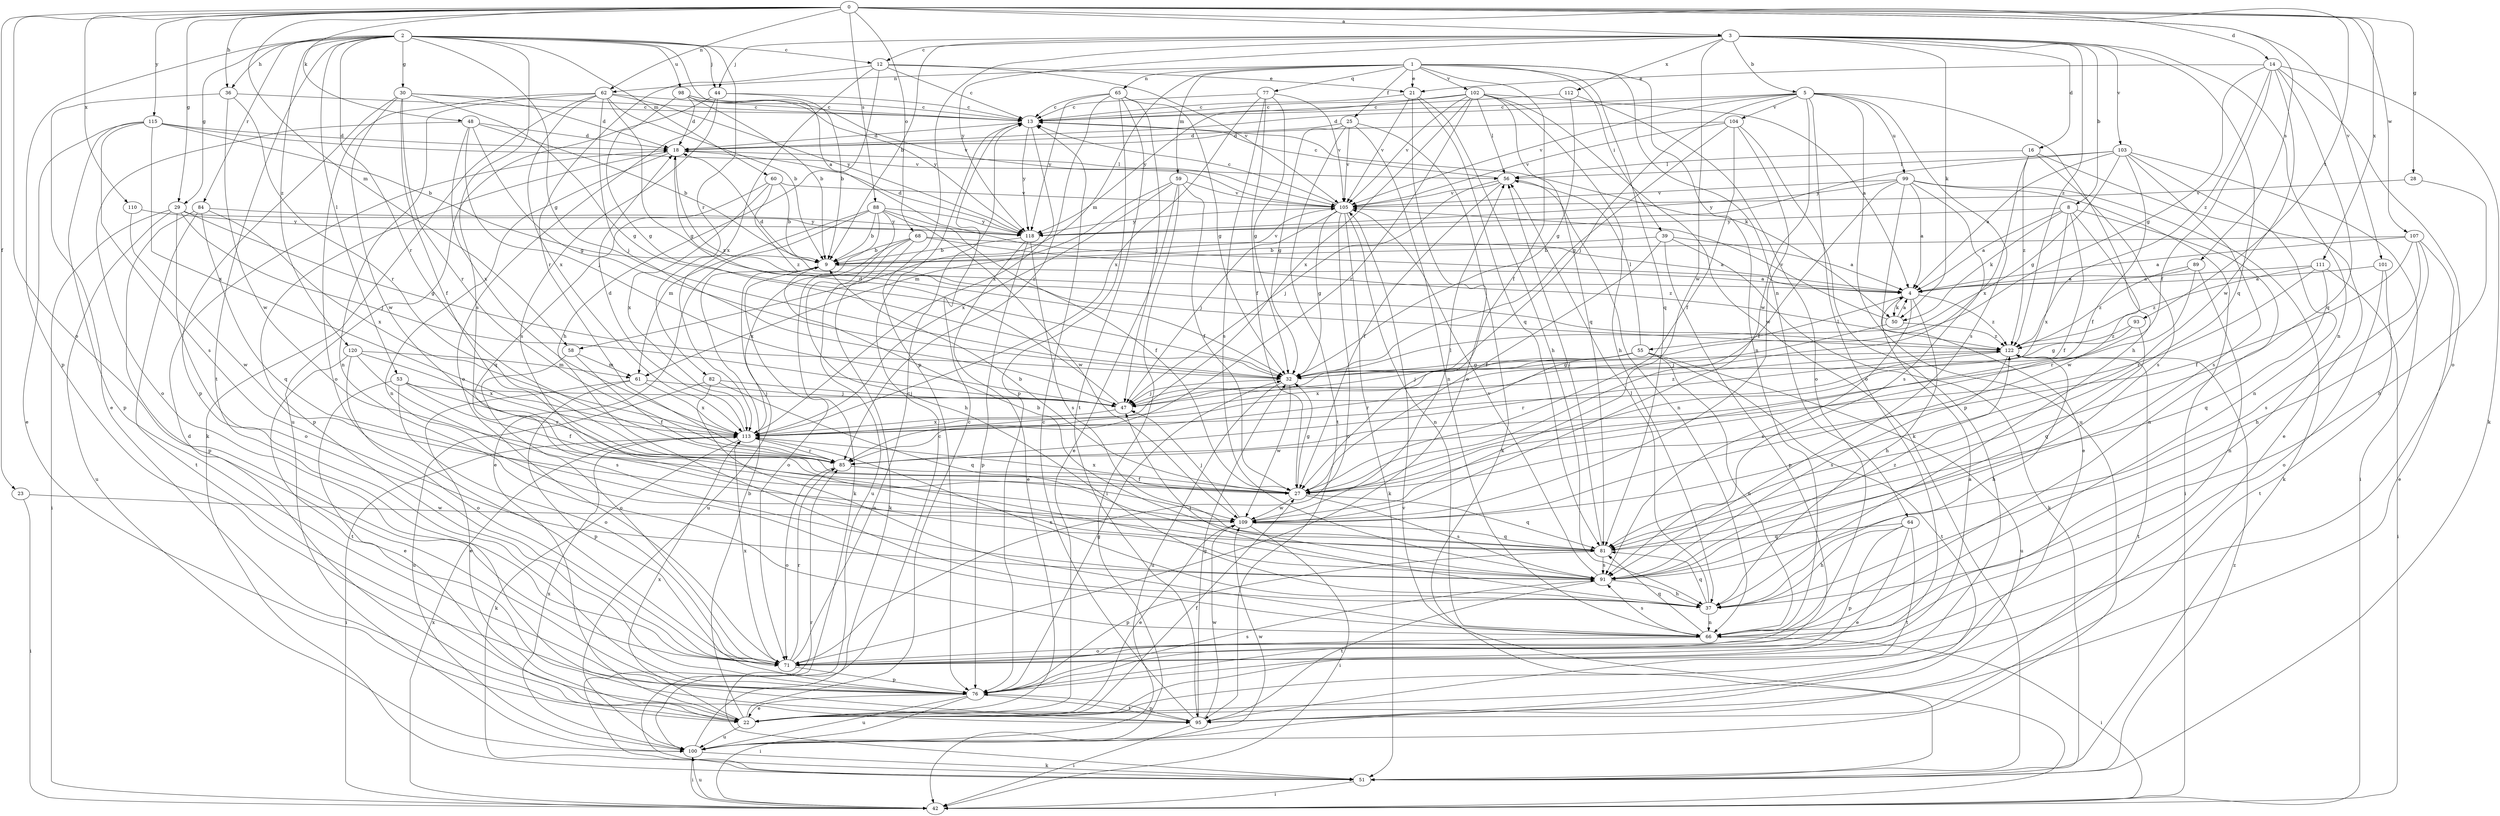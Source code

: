 strict digraph  {
0;
1;
2;
3;
4;
5;
8;
9;
12;
13;
14;
16;
18;
21;
22;
23;
25;
27;
28;
29;
30;
32;
36;
37;
39;
42;
44;
47;
48;
50;
51;
53;
55;
56;
58;
59;
60;
61;
62;
64;
65;
66;
68;
71;
76;
77;
81;
82;
84;
85;
88;
89;
91;
93;
95;
98;
99;
100;
101;
102;
103;
104;
105;
107;
109;
110;
111;
112;
113;
115;
118;
120;
122;
0 -> 3  [label=a];
0 -> 14  [label=d];
0 -> 23  [label=f];
0 -> 28  [label=g];
0 -> 29  [label=g];
0 -> 36  [label=h];
0 -> 48  [label=k];
0 -> 58  [label=m];
0 -> 62  [label=n];
0 -> 68  [label=o];
0 -> 71  [label=o];
0 -> 88  [label=s];
0 -> 89  [label=s];
0 -> 93  [label=t];
0 -> 101  [label=v];
0 -> 107  [label=w];
0 -> 110  [label=x];
0 -> 111  [label=x];
0 -> 115  [label=y];
1 -> 21  [label=e];
1 -> 25  [label=f];
1 -> 27  [label=f];
1 -> 39  [label=i];
1 -> 58  [label=m];
1 -> 59  [label=m];
1 -> 62  [label=n];
1 -> 64  [label=n];
1 -> 65  [label=n];
1 -> 66  [label=n];
1 -> 77  [label=q];
1 -> 81  [label=q];
1 -> 102  [label=v];
2 -> 4  [label=a];
2 -> 12  [label=c];
2 -> 29  [label=g];
2 -> 30  [label=g];
2 -> 32  [label=g];
2 -> 36  [label=h];
2 -> 44  [label=j];
2 -> 53  [label=l];
2 -> 60  [label=m];
2 -> 76  [label=p];
2 -> 82  [label=r];
2 -> 84  [label=r];
2 -> 85  [label=r];
2 -> 91  [label=s];
2 -> 95  [label=t];
2 -> 98  [label=u];
2 -> 120  [label=z];
3 -> 5  [label=b];
3 -> 8  [label=b];
3 -> 9  [label=b];
3 -> 12  [label=c];
3 -> 16  [label=d];
3 -> 44  [label=j];
3 -> 50  [label=k];
3 -> 66  [label=n];
3 -> 76  [label=p];
3 -> 81  [label=q];
3 -> 103  [label=v];
3 -> 109  [label=w];
3 -> 112  [label=x];
3 -> 118  [label=y];
3 -> 122  [label=z];
4 -> 18  [label=d];
4 -> 37  [label=h];
4 -> 50  [label=k];
4 -> 55  [label=l];
4 -> 91  [label=s];
4 -> 122  [label=z];
5 -> 13  [label=c];
5 -> 18  [label=d];
5 -> 37  [label=h];
5 -> 47  [label=j];
5 -> 71  [label=o];
5 -> 91  [label=s];
5 -> 99  [label=u];
5 -> 100  [label=u];
5 -> 104  [label=v];
5 -> 105  [label=v];
5 -> 109  [label=w];
8 -> 4  [label=a];
8 -> 27  [label=f];
8 -> 50  [label=k];
8 -> 66  [label=n];
8 -> 109  [label=w];
8 -> 113  [label=x];
8 -> 118  [label=y];
9 -> 4  [label=a];
9 -> 71  [label=o];
9 -> 100  [label=u];
9 -> 105  [label=v];
12 -> 13  [label=c];
12 -> 21  [label=e];
12 -> 37  [label=h];
12 -> 85  [label=r];
12 -> 105  [label=v];
12 -> 113  [label=x];
13 -> 18  [label=d];
13 -> 50  [label=k];
13 -> 113  [label=x];
13 -> 118  [label=y];
14 -> 21  [label=e];
14 -> 27  [label=f];
14 -> 32  [label=g];
14 -> 51  [label=k];
14 -> 71  [label=o];
14 -> 81  [label=q];
14 -> 109  [label=w];
14 -> 122  [label=z];
16 -> 22  [label=e];
16 -> 56  [label=l];
16 -> 91  [label=s];
16 -> 113  [label=x];
16 -> 122  [label=z];
18 -> 56  [label=l];
18 -> 66  [label=n];
18 -> 76  [label=p];
18 -> 122  [label=z];
21 -> 13  [label=c];
21 -> 37  [label=h];
21 -> 71  [label=o];
21 -> 81  [label=q];
21 -> 105  [label=v];
22 -> 9  [label=b];
22 -> 13  [label=c];
22 -> 18  [label=d];
22 -> 27  [label=f];
22 -> 100  [label=u];
22 -> 113  [label=x];
23 -> 42  [label=i];
23 -> 109  [label=w];
25 -> 18  [label=d];
25 -> 32  [label=g];
25 -> 51  [label=k];
25 -> 66  [label=n];
25 -> 95  [label=t];
25 -> 105  [label=v];
27 -> 9  [label=b];
27 -> 32  [label=g];
27 -> 81  [label=q];
27 -> 91  [label=s];
27 -> 109  [label=w];
27 -> 113  [label=x];
28 -> 37  [label=h];
28 -> 105  [label=v];
29 -> 32  [label=g];
29 -> 42  [label=i];
29 -> 47  [label=j];
29 -> 71  [label=o];
29 -> 100  [label=u];
29 -> 118  [label=y];
30 -> 13  [label=c];
30 -> 18  [label=d];
30 -> 27  [label=f];
30 -> 32  [label=g];
30 -> 76  [label=p];
30 -> 85  [label=r];
30 -> 109  [label=w];
32 -> 47  [label=j];
32 -> 100  [label=u];
32 -> 109  [label=w];
36 -> 13  [label=c];
36 -> 22  [label=e];
36 -> 85  [label=r];
36 -> 109  [label=w];
37 -> 47  [label=j];
37 -> 56  [label=l];
37 -> 66  [label=n];
37 -> 81  [label=q];
37 -> 113  [label=x];
39 -> 4  [label=a];
39 -> 9  [label=b];
39 -> 27  [label=f];
39 -> 51  [label=k];
39 -> 76  [label=p];
42 -> 100  [label=u];
42 -> 105  [label=v];
42 -> 113  [label=x];
44 -> 9  [label=b];
44 -> 13  [label=c];
44 -> 71  [label=o];
44 -> 91  [label=s];
44 -> 100  [label=u];
47 -> 18  [label=d];
47 -> 113  [label=x];
47 -> 122  [label=z];
48 -> 9  [label=b];
48 -> 18  [label=d];
48 -> 32  [label=g];
48 -> 47  [label=j];
48 -> 71  [label=o];
48 -> 113  [label=x];
50 -> 4  [label=a];
50 -> 47  [label=j];
50 -> 105  [label=v];
50 -> 122  [label=z];
51 -> 42  [label=i];
51 -> 85  [label=r];
51 -> 122  [label=z];
53 -> 22  [label=e];
53 -> 27  [label=f];
53 -> 47  [label=j];
53 -> 71  [label=o];
53 -> 85  [label=r];
55 -> 32  [label=g];
55 -> 47  [label=j];
55 -> 56  [label=l];
55 -> 66  [label=n];
55 -> 85  [label=r];
55 -> 95  [label=t];
55 -> 100  [label=u];
55 -> 113  [label=x];
56 -> 13  [label=c];
56 -> 27  [label=f];
56 -> 47  [label=j];
56 -> 66  [label=n];
56 -> 105  [label=v];
58 -> 27  [label=f];
58 -> 61  [label=m];
58 -> 71  [label=o];
59 -> 22  [label=e];
59 -> 27  [label=f];
59 -> 42  [label=i];
59 -> 61  [label=m];
59 -> 105  [label=v];
59 -> 113  [label=x];
60 -> 9  [label=b];
60 -> 81  [label=q];
60 -> 105  [label=v];
60 -> 113  [label=x];
60 -> 122  [label=z];
61 -> 22  [label=e];
61 -> 47  [label=j];
61 -> 76  [label=p];
61 -> 113  [label=x];
62 -> 9  [label=b];
62 -> 13  [label=c];
62 -> 32  [label=g];
62 -> 47  [label=j];
62 -> 51  [label=k];
62 -> 66  [label=n];
62 -> 71  [label=o];
62 -> 113  [label=x];
62 -> 118  [label=y];
64 -> 22  [label=e];
64 -> 37  [label=h];
64 -> 76  [label=p];
64 -> 81  [label=q];
64 -> 95  [label=t];
65 -> 13  [label=c];
65 -> 32  [label=g];
65 -> 47  [label=j];
65 -> 76  [label=p];
65 -> 85  [label=r];
65 -> 95  [label=t];
65 -> 118  [label=y];
66 -> 42  [label=i];
66 -> 71  [label=o];
66 -> 81  [label=q];
66 -> 91  [label=s];
68 -> 4  [label=a];
68 -> 9  [label=b];
68 -> 51  [label=k];
68 -> 100  [label=u];
68 -> 113  [label=x];
68 -> 122  [label=z];
71 -> 4  [label=a];
71 -> 13  [label=c];
71 -> 76  [label=p];
71 -> 85  [label=r];
71 -> 113  [label=x];
76 -> 22  [label=e];
76 -> 32  [label=g];
76 -> 42  [label=i];
76 -> 91  [label=s];
76 -> 95  [label=t];
76 -> 100  [label=u];
77 -> 13  [label=c];
77 -> 27  [label=f];
77 -> 32  [label=g];
77 -> 91  [label=s];
77 -> 105  [label=v];
77 -> 113  [label=x];
81 -> 9  [label=b];
81 -> 56  [label=l];
81 -> 76  [label=p];
81 -> 91  [label=s];
82 -> 47  [label=j];
82 -> 66  [label=n];
82 -> 81  [label=q];
82 -> 100  [label=u];
84 -> 76  [label=p];
84 -> 81  [label=q];
84 -> 95  [label=t];
84 -> 113  [label=x];
84 -> 118  [label=y];
85 -> 27  [label=f];
85 -> 71  [label=o];
88 -> 9  [label=b];
88 -> 22  [label=e];
88 -> 27  [label=f];
88 -> 37  [label=h];
88 -> 51  [label=k];
88 -> 61  [label=m];
88 -> 109  [label=w];
88 -> 118  [label=y];
89 -> 4  [label=a];
89 -> 66  [label=n];
89 -> 85  [label=r];
89 -> 122  [label=z];
91 -> 37  [label=h];
91 -> 95  [label=t];
91 -> 105  [label=v];
91 -> 122  [label=z];
93 -> 32  [label=g];
93 -> 81  [label=q];
93 -> 122  [label=z];
95 -> 13  [label=c];
95 -> 32  [label=g];
95 -> 42  [label=i];
95 -> 76  [label=p];
95 -> 109  [label=w];
98 -> 9  [label=b];
98 -> 13  [label=c];
98 -> 18  [label=d];
98 -> 32  [label=g];
98 -> 105  [label=v];
98 -> 118  [label=y];
99 -> 4  [label=a];
99 -> 22  [label=e];
99 -> 27  [label=f];
99 -> 42  [label=i];
99 -> 51  [label=k];
99 -> 91  [label=s];
99 -> 105  [label=v];
99 -> 118  [label=y];
100 -> 13  [label=c];
100 -> 42  [label=i];
100 -> 51  [label=k];
100 -> 109  [label=w];
100 -> 113  [label=x];
101 -> 4  [label=a];
101 -> 71  [label=o];
101 -> 95  [label=t];
102 -> 4  [label=a];
102 -> 13  [label=c];
102 -> 37  [label=h];
102 -> 51  [label=k];
102 -> 56  [label=l];
102 -> 81  [label=q];
102 -> 85  [label=r];
102 -> 105  [label=v];
102 -> 113  [label=x];
102 -> 118  [label=y];
103 -> 4  [label=a];
103 -> 27  [label=f];
103 -> 32  [label=g];
103 -> 42  [label=i];
103 -> 56  [label=l];
103 -> 66  [label=n];
103 -> 91  [label=s];
103 -> 118  [label=y];
104 -> 18  [label=d];
104 -> 27  [label=f];
104 -> 32  [label=g];
104 -> 76  [label=p];
104 -> 105  [label=v];
104 -> 109  [label=w];
105 -> 13  [label=c];
105 -> 32  [label=g];
105 -> 47  [label=j];
105 -> 51  [label=k];
105 -> 66  [label=n];
105 -> 71  [label=o];
105 -> 118  [label=y];
107 -> 4  [label=a];
107 -> 9  [label=b];
107 -> 22  [label=e];
107 -> 27  [label=f];
107 -> 37  [label=h];
107 -> 91  [label=s];
109 -> 22  [label=e];
109 -> 42  [label=i];
109 -> 47  [label=j];
109 -> 56  [label=l];
109 -> 81  [label=q];
110 -> 109  [label=w];
110 -> 118  [label=y];
111 -> 4  [label=a];
111 -> 42  [label=i];
111 -> 81  [label=q];
111 -> 85  [label=r];
111 -> 122  [label=z];
112 -> 13  [label=c];
112 -> 32  [label=g];
112 -> 71  [label=o];
113 -> 18  [label=d];
113 -> 42  [label=i];
113 -> 51  [label=k];
113 -> 85  [label=r];
115 -> 9  [label=b];
115 -> 18  [label=d];
115 -> 22  [label=e];
115 -> 76  [label=p];
115 -> 91  [label=s];
115 -> 105  [label=v];
115 -> 113  [label=x];
118 -> 9  [label=b];
118 -> 18  [label=d];
118 -> 22  [label=e];
118 -> 76  [label=p];
118 -> 91  [label=s];
120 -> 61  [label=m];
120 -> 71  [label=o];
120 -> 91  [label=s];
120 -> 95  [label=t];
120 -> 113  [label=x];
122 -> 32  [label=g];
122 -> 37  [label=h];
122 -> 85  [label=r];
122 -> 91  [label=s];
122 -> 95  [label=t];
}
